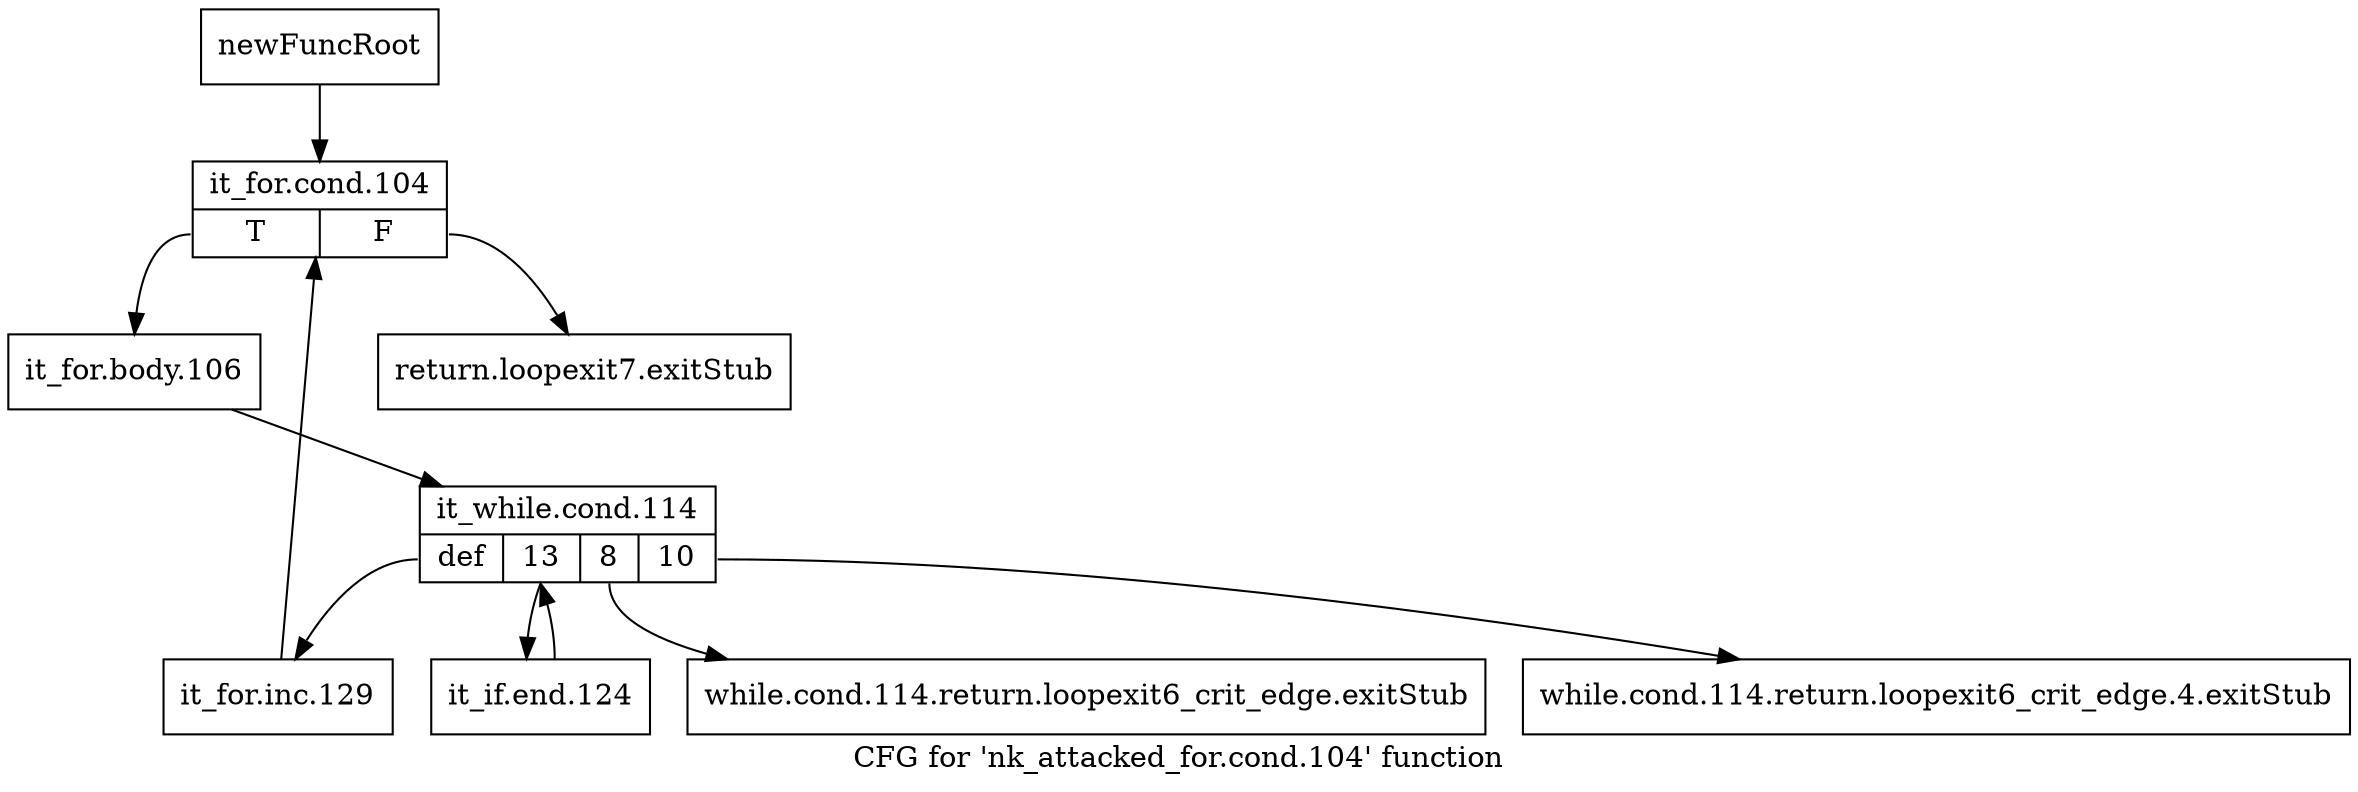 digraph "CFG for 'nk_attacked_for.cond.104' function" {
	label="CFG for 'nk_attacked_for.cond.104' function";

	Node0xf9cb90 [shape=record,label="{newFuncRoot}"];
	Node0xf9cb90 -> Node0xf9d100;
	Node0xf9cbe0 [shape=record,label="{return.loopexit7.exitStub}"];
	Node0xf9d060 [shape=record,label="{while.cond.114.return.loopexit6_crit_edge.exitStub}"];
	Node0xf9d0b0 [shape=record,label="{while.cond.114.return.loopexit6_crit_edge.4.exitStub}"];
	Node0xf9d100 [shape=record,label="{it_for.cond.104|{<s0>T|<s1>F}}"];
	Node0xf9d100:s0 -> Node0xf9d150;
	Node0xf9d100:s1 -> Node0xf9cbe0;
	Node0xf9d150 [shape=record,label="{it_for.body.106}"];
	Node0xf9d150 -> Node0xf9d1a0;
	Node0xf9d1a0 [shape=record,label="{it_while.cond.114|{<s0>def|<s1>13|<s2>8|<s3>10}}"];
	Node0xf9d1a0:s0 -> Node0xf9d240;
	Node0xf9d1a0:s1 -> Node0xf9d1f0;
	Node0xf9d1a0:s2 -> Node0xf9d060;
	Node0xf9d1a0:s3 -> Node0xf9d0b0;
	Node0xf9d1f0 [shape=record,label="{it_if.end.124}"];
	Node0xf9d1f0 -> Node0xf9d1a0;
	Node0xf9d240 [shape=record,label="{it_for.inc.129}"];
	Node0xf9d240 -> Node0xf9d100;
}
